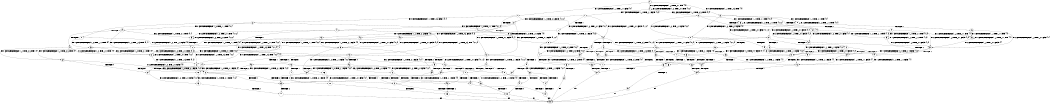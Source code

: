 digraph BCG {
size = "7, 10.5";
center = TRUE;
node [shape = circle];
0 [peripheries = 2];
0 -> 1 [label = "EX !1 !ATOMIC_EXCH_BRANCH (1, +1, TRUE, +1, 1, FALSE) !{0}"];
0 -> 2 [label = "EX !2 !ATOMIC_EXCH_BRANCH (1, +0, TRUE, +0, 1, TRUE) !{0}"];
0 -> 3 [label = "EX !0 !ATOMIC_EXCH_BRANCH (1, +1, TRUE, +0, 3, TRUE) !{0}"];
1 -> 4 [label = "TERMINATE !1"];
1 -> 5 [label = "EX !2 !ATOMIC_EXCH_BRANCH (1, +0, TRUE, +0, 1, FALSE) !{0, 1}"];
1 -> 6 [label = "EX !0 !ATOMIC_EXCH_BRANCH (1, +1, TRUE, +0, 3, FALSE) !{0, 1}"];
2 -> 7 [label = "EX !1 !ATOMIC_EXCH_BRANCH (1, +1, TRUE, +1, 1, FALSE) !{0, 2}"];
2 -> 8 [label = "EX !0 !ATOMIC_EXCH_BRANCH (1, +1, TRUE, +0, 3, TRUE) !{0, 2}"];
2 -> 2 [label = "EX !2 !ATOMIC_EXCH_BRANCH (1, +0, TRUE, +0, 1, TRUE) !{0, 2}"];
3 -> 9 [label = "TERMINATE !0"];
3 -> 10 [label = "EX !1 !ATOMIC_EXCH_BRANCH (1, +1, TRUE, +1, 1, TRUE) !{0}"];
3 -> 11 [label = "EX !2 !ATOMIC_EXCH_BRANCH (1, +0, TRUE, +0, 1, FALSE) !{0}"];
4 -> 12 [label = "EX !2 !ATOMIC_EXCH_BRANCH (1, +0, TRUE, +0, 1, FALSE) !{0}"];
4 -> 13 [label = "EX !0 !ATOMIC_EXCH_BRANCH (1, +1, TRUE, +0, 3, FALSE) !{0}"];
5 -> 14 [label = "TERMINATE !1"];
5 -> 15 [label = "TERMINATE !2"];
5 -> 16 [label = "EX !0 !ATOMIC_EXCH_BRANCH (1, +1, TRUE, +0, 3, TRUE) !{0, 1, 2}"];
6 -> 17 [label = "TERMINATE !1"];
6 -> 18 [label = "EX !2 !ATOMIC_EXCH_BRANCH (1, +0, TRUE, +0, 1, FALSE) !{0, 1}"];
6 -> 19 [label = "EX !0 !ATOMIC_EXCH_BRANCH (1, +0, TRUE, +1, 1, TRUE) !{0, 1}"];
7 -> 20 [label = "TERMINATE !1"];
7 -> 21 [label = "EX !0 !ATOMIC_EXCH_BRANCH (1, +1, TRUE, +0, 3, FALSE) !{0, 1, 2}"];
7 -> 5 [label = "EX !2 !ATOMIC_EXCH_BRANCH (1, +0, TRUE, +0, 1, FALSE) !{0, 1, 2}"];
8 -> 22 [label = "TERMINATE !0"];
8 -> 23 [label = "EX !1 !ATOMIC_EXCH_BRANCH (1, +1, TRUE, +1, 1, TRUE) !{0, 2}"];
8 -> 11 [label = "EX !2 !ATOMIC_EXCH_BRANCH (1, +0, TRUE, +0, 1, FALSE) !{0, 2}"];
9 -> 24 [label = "EX !2 !ATOMIC_EXCH_BRANCH (1, +0, TRUE, +0, 1, FALSE) !{1}"];
9 -> 25 [label = "EX !1 !ATOMIC_EXCH_BRANCH (1, +1, TRUE, +1, 1, TRUE) !{1}"];
10 -> 26 [label = "TERMINATE !0"];
10 -> 27 [label = "EX !2 !ATOMIC_EXCH_BRANCH (1, +0, TRUE, +0, 1, FALSE) !{0, 1}"];
10 -> 10 [label = "EX !1 !ATOMIC_EXCH_BRANCH (1, +1, TRUE, +1, 1, TRUE) !{0, 1}"];
11 -> 28 [label = "TERMINATE !2"];
11 -> 29 [label = "TERMINATE !0"];
11 -> 16 [label = "EX !1 !ATOMIC_EXCH_BRANCH (1, +1, TRUE, +1, 1, FALSE) !{0, 2}"];
12 -> 30 [label = "TERMINATE !2"];
12 -> 31 [label = "EX !0 !ATOMIC_EXCH_BRANCH (1, +1, TRUE, +0, 3, TRUE) !{0, 2}"];
13 -> 32 [label = "EX !2 !ATOMIC_EXCH_BRANCH (1, +0, TRUE, +0, 1, FALSE) !{0}"];
13 -> 33 [label = "EX !0 !ATOMIC_EXCH_BRANCH (1, +0, TRUE, +1, 1, TRUE) !{0}"];
14 -> 30 [label = "TERMINATE !2"];
14 -> 31 [label = "EX !0 !ATOMIC_EXCH_BRANCH (1, +1, TRUE, +0, 3, TRUE) !{0, 2}"];
15 -> 34 [label = "TERMINATE !1"];
15 -> 35 [label = "EX !0 !ATOMIC_EXCH_BRANCH (1, +1, TRUE, +0, 3, TRUE) !{0, 1}"];
16 -> 36 [label = "TERMINATE !1"];
16 -> 37 [label = "TERMINATE !2"];
16 -> 38 [label = "TERMINATE !0"];
17 -> 32 [label = "EX !2 !ATOMIC_EXCH_BRANCH (1, +0, TRUE, +0, 1, FALSE) !{0}"];
17 -> 33 [label = "EX !0 !ATOMIC_EXCH_BRANCH (1, +0, TRUE, +1, 1, TRUE) !{0}"];
18 -> 39 [label = "TERMINATE !1"];
18 -> 40 [label = "TERMINATE !2"];
18 -> 41 [label = "EX !0 !ATOMIC_EXCH_BRANCH (1, +0, TRUE, +1, 1, FALSE) !{0, 1, 2}"];
19 -> 42 [label = "TERMINATE !1"];
19 -> 43 [label = "EX !2 !ATOMIC_EXCH_BRANCH (1, +0, TRUE, +0, 1, TRUE) !{0, 1}"];
19 -> 44 [label = "EX !0 !ATOMIC_EXCH_BRANCH (1, +1, TRUE, +0, 3, TRUE) !{0, 1}"];
20 -> 45 [label = "EX !0 !ATOMIC_EXCH_BRANCH (1, +1, TRUE, +0, 3, FALSE) !{0, 2}"];
20 -> 12 [label = "EX !2 !ATOMIC_EXCH_BRANCH (1, +0, TRUE, +0, 1, FALSE) !{0, 2}"];
21 -> 46 [label = "TERMINATE !1"];
21 -> 18 [label = "EX !2 !ATOMIC_EXCH_BRANCH (1, +0, TRUE, +0, 1, FALSE) !{0, 1, 2}"];
21 -> 47 [label = "EX !0 !ATOMIC_EXCH_BRANCH (1, +0, TRUE, +1, 1, TRUE) !{0, 1, 2}"];
22 -> 48 [label = "EX !1 !ATOMIC_EXCH_BRANCH (1, +1, TRUE, +1, 1, TRUE) !{1, 2}"];
22 -> 24 [label = "EX !2 !ATOMIC_EXCH_BRANCH (1, +0, TRUE, +0, 1, FALSE) !{1, 2}"];
23 -> 49 [label = "TERMINATE !0"];
23 -> 27 [label = "EX !2 !ATOMIC_EXCH_BRANCH (1, +0, TRUE, +0, 1, FALSE) !{0, 1, 2}"];
23 -> 23 [label = "EX !1 !ATOMIC_EXCH_BRANCH (1, +1, TRUE, +1, 1, TRUE) !{0, 1, 2}"];
24 -> 50 [label = "TERMINATE !2"];
24 -> 51 [label = "EX !1 !ATOMIC_EXCH_BRANCH (1, +1, TRUE, +1, 1, FALSE) !{1, 2}"];
25 -> 52 [label = "EX !2 !ATOMIC_EXCH_BRANCH (1, +0, TRUE, +0, 1, FALSE) !{1}"];
25 -> 25 [label = "EX !1 !ATOMIC_EXCH_BRANCH (1, +1, TRUE, +1, 1, TRUE) !{1}"];
26 -> 52 [label = "EX !2 !ATOMIC_EXCH_BRANCH (1, +0, TRUE, +0, 1, FALSE) !{1}"];
26 -> 25 [label = "EX !1 !ATOMIC_EXCH_BRANCH (1, +1, TRUE, +1, 1, TRUE) !{1}"];
27 -> 53 [label = "TERMINATE !2"];
27 -> 54 [label = "TERMINATE !0"];
27 -> 16 [label = "EX !1 !ATOMIC_EXCH_BRANCH (1, +1, TRUE, +1, 1, FALSE) !{0, 1, 2}"];
28 -> 55 [label = "TERMINATE !0"];
28 -> 35 [label = "EX !1 !ATOMIC_EXCH_BRANCH (1, +1, TRUE, +1, 1, FALSE) !{0}"];
29 -> 50 [label = "TERMINATE !2"];
29 -> 51 [label = "EX !1 !ATOMIC_EXCH_BRANCH (1, +1, TRUE, +1, 1, FALSE) !{1, 2}"];
30 -> 56 [label = "EX !0 !ATOMIC_EXCH_BRANCH (1, +1, TRUE, +0, 3, TRUE) !{0}"];
31 -> 57 [label = "TERMINATE !2"];
31 -> 58 [label = "TERMINATE !0"];
32 -> 59 [label = "TERMINATE !2"];
32 -> 60 [label = "EX !0 !ATOMIC_EXCH_BRANCH (1, +0, TRUE, +1, 1, FALSE) !{0, 2}"];
33 -> 61 [label = "EX !2 !ATOMIC_EXCH_BRANCH (1, +0, TRUE, +0, 1, TRUE) !{0}"];
33 -> 62 [label = "EX !0 !ATOMIC_EXCH_BRANCH (1, +1, TRUE, +0, 3, TRUE) !{0}"];
34 -> 56 [label = "EX !0 !ATOMIC_EXCH_BRANCH (1, +1, TRUE, +0, 3, TRUE) !{0}"];
35 -> 63 [label = "TERMINATE !1"];
35 -> 64 [label = "TERMINATE !0"];
36 -> 57 [label = "TERMINATE !2"];
36 -> 58 [label = "TERMINATE !0"];
37 -> 63 [label = "TERMINATE !1"];
37 -> 64 [label = "TERMINATE !0"];
38 -> 65 [label = "TERMINATE !1"];
38 -> 66 [label = "TERMINATE !2"];
39 -> 59 [label = "TERMINATE !2"];
39 -> 60 [label = "EX !0 !ATOMIC_EXCH_BRANCH (1, +0, TRUE, +1, 1, FALSE) !{0, 2}"];
40 -> 67 [label = "TERMINATE !1"];
40 -> 68 [label = "EX !0 !ATOMIC_EXCH_BRANCH (1, +0, TRUE, +1, 1, FALSE) !{0, 1}"];
41 -> 69 [label = "TERMINATE !1"];
41 -> 70 [label = "TERMINATE !2"];
41 -> 71 [label = "TERMINATE !0"];
42 -> 61 [label = "EX !2 !ATOMIC_EXCH_BRANCH (1, +0, TRUE, +0, 1, TRUE) !{0}"];
42 -> 62 [label = "EX !0 !ATOMIC_EXCH_BRANCH (1, +1, TRUE, +0, 3, TRUE) !{0}"];
43 -> 72 [label = "TERMINATE !1"];
43 -> 43 [label = "EX !2 !ATOMIC_EXCH_BRANCH (1, +0, TRUE, +0, 1, TRUE) !{0, 1, 2}"];
43 -> 73 [label = "EX !0 !ATOMIC_EXCH_BRANCH (1, +1, TRUE, +0, 3, TRUE) !{0, 1, 2}"];
44 -> 74 [label = "TERMINATE !1"];
44 -> 75 [label = "TERMINATE !0"];
44 -> 76 [label = "EX !2 !ATOMIC_EXCH_BRANCH (1, +0, TRUE, +0, 1, FALSE) !{0, 1}"];
45 -> 32 [label = "EX !2 !ATOMIC_EXCH_BRANCH (1, +0, TRUE, +0, 1, FALSE) !{0, 2}"];
45 -> 77 [label = "EX !0 !ATOMIC_EXCH_BRANCH (1, +0, TRUE, +1, 1, TRUE) !{0, 2}"];
46 -> 32 [label = "EX !2 !ATOMIC_EXCH_BRANCH (1, +0, TRUE, +0, 1, FALSE) !{0, 2}"];
46 -> 77 [label = "EX !0 !ATOMIC_EXCH_BRANCH (1, +0, TRUE, +1, 1, TRUE) !{0, 2}"];
47 -> 72 [label = "TERMINATE !1"];
47 -> 43 [label = "EX !2 !ATOMIC_EXCH_BRANCH (1, +0, TRUE, +0, 1, TRUE) !{0, 1, 2}"];
47 -> 73 [label = "EX !0 !ATOMIC_EXCH_BRANCH (1, +1, TRUE, +0, 3, TRUE) !{0, 1, 2}"];
48 -> 52 [label = "EX !2 !ATOMIC_EXCH_BRANCH (1, +0, TRUE, +0, 1, FALSE) !{1, 2}"];
48 -> 48 [label = "EX !1 !ATOMIC_EXCH_BRANCH (1, +1, TRUE, +1, 1, TRUE) !{1, 2}"];
49 -> 52 [label = "EX !2 !ATOMIC_EXCH_BRANCH (1, +0, TRUE, +0, 1, FALSE) !{1, 2}"];
49 -> 48 [label = "EX !1 !ATOMIC_EXCH_BRANCH (1, +1, TRUE, +1, 1, TRUE) !{1, 2}"];
50 -> 78 [label = "EX !1 !ATOMIC_EXCH_BRANCH (1, +1, TRUE, +1, 1, FALSE) !{1}"];
51 -> 65 [label = "TERMINATE !1"];
51 -> 66 [label = "TERMINATE !2"];
52 -> 79 [label = "TERMINATE !2"];
52 -> 51 [label = "EX !1 !ATOMIC_EXCH_BRANCH (1, +1, TRUE, +1, 1, FALSE) !{1, 2}"];
53 -> 80 [label = "TERMINATE !0"];
53 -> 35 [label = "EX !1 !ATOMIC_EXCH_BRANCH (1, +1, TRUE, +1, 1, FALSE) !{0, 1}"];
54 -> 79 [label = "TERMINATE !2"];
54 -> 51 [label = "EX !1 !ATOMIC_EXCH_BRANCH (1, +1, TRUE, +1, 1, FALSE) !{1, 2}"];
55 -> 78 [label = "EX !1 !ATOMIC_EXCH_BRANCH (1, +1, TRUE, +1, 1, FALSE) !{1}"];
56 -> 81 [label = "TERMINATE !0"];
57 -> 81 [label = "TERMINATE !0"];
58 -> 82 [label = "TERMINATE !2"];
59 -> 83 [label = "EX !0 !ATOMIC_EXCH_BRANCH (1, +0, TRUE, +1, 1, FALSE) !{0}"];
60 -> 84 [label = "TERMINATE !2"];
60 -> 85 [label = "TERMINATE !0"];
61 -> 61 [label = "EX !2 !ATOMIC_EXCH_BRANCH (1, +0, TRUE, +0, 1, TRUE) !{0, 2}"];
61 -> 86 [label = "EX !0 !ATOMIC_EXCH_BRANCH (1, +1, TRUE, +0, 3, TRUE) !{0, 2}"];
62 -> 87 [label = "TERMINATE !0"];
62 -> 88 [label = "EX !2 !ATOMIC_EXCH_BRANCH (1, +0, TRUE, +0, 1, FALSE) !{0}"];
63 -> 81 [label = "TERMINATE !0"];
64 -> 89 [label = "TERMINATE !1"];
65 -> 90 [label = "TERMINATE !2"];
66 -> 89 [label = "TERMINATE !1"];
67 -> 83 [label = "EX !0 !ATOMIC_EXCH_BRANCH (1, +0, TRUE, +1, 1, FALSE) !{0}"];
68 -> 91 [label = "TERMINATE !1"];
68 -> 92 [label = "TERMINATE !0"];
69 -> 84 [label = "TERMINATE !2"];
69 -> 85 [label = "TERMINATE !0"];
70 -> 91 [label = "TERMINATE !1"];
70 -> 92 [label = "TERMINATE !0"];
71 -> 93 [label = "TERMINATE !1"];
71 -> 94 [label = "TERMINATE !2"];
72 -> 61 [label = "EX !2 !ATOMIC_EXCH_BRANCH (1, +0, TRUE, +0, 1, TRUE) !{0, 2}"];
72 -> 86 [label = "EX !0 !ATOMIC_EXCH_BRANCH (1, +1, TRUE, +0, 3, TRUE) !{0, 2}"];
73 -> 95 [label = "TERMINATE !1"];
73 -> 96 [label = "TERMINATE !0"];
73 -> 76 [label = "EX !2 !ATOMIC_EXCH_BRANCH (1, +0, TRUE, +0, 1, FALSE) !{0, 1, 2}"];
74 -> 87 [label = "TERMINATE !0"];
74 -> 88 [label = "EX !2 !ATOMIC_EXCH_BRANCH (1, +0, TRUE, +0, 1, FALSE) !{0}"];
75 -> 97 [label = "TERMINATE !1"];
75 -> 98 [label = "EX !2 !ATOMIC_EXCH_BRANCH (1, +0, TRUE, +0, 1, FALSE) !{1}"];
76 -> 69 [label = "TERMINATE !1"];
76 -> 70 [label = "TERMINATE !2"];
76 -> 71 [label = "TERMINATE !0"];
77 -> 61 [label = "EX !2 !ATOMIC_EXCH_BRANCH (1, +0, TRUE, +0, 1, TRUE) !{0, 2}"];
77 -> 86 [label = "EX !0 !ATOMIC_EXCH_BRANCH (1, +1, TRUE, +0, 3, TRUE) !{0, 2}"];
78 -> 89 [label = "TERMINATE !1"];
79 -> 78 [label = "EX !1 !ATOMIC_EXCH_BRANCH (1, +1, TRUE, +1, 1, FALSE) !{1}"];
80 -> 78 [label = "EX !1 !ATOMIC_EXCH_BRANCH (1, +1, TRUE, +1, 1, FALSE) !{1}"];
81 -> 99 [label = "exit"];
82 -> 99 [label = "exit"];
83 -> 100 [label = "TERMINATE !0"];
84 -> 100 [label = "TERMINATE !0"];
85 -> 101 [label = "TERMINATE !2"];
86 -> 102 [label = "TERMINATE !0"];
86 -> 88 [label = "EX !2 !ATOMIC_EXCH_BRANCH (1, +0, TRUE, +0, 1, FALSE) !{0, 2}"];
87 -> 103 [label = "EX !2 !ATOMIC_EXCH_BRANCH (1, +0, TRUE, +0, 1, FALSE) !{1, 2}"];
88 -> 84 [label = "TERMINATE !2"];
88 -> 85 [label = "TERMINATE !0"];
89 -> 99 [label = "exit"];
90 -> 99 [label = "exit"];
91 -> 100 [label = "TERMINATE !0"];
92 -> 104 [label = "TERMINATE !1"];
93 -> 105 [label = "TERMINATE !2"];
94 -> 104 [label = "TERMINATE !1"];
95 -> 102 [label = "TERMINATE !0"];
95 -> 88 [label = "EX !2 !ATOMIC_EXCH_BRANCH (1, +0, TRUE, +0, 1, FALSE) !{0, 2}"];
96 -> 106 [label = "TERMINATE !1"];
96 -> 98 [label = "EX !2 !ATOMIC_EXCH_BRANCH (1, +0, TRUE, +0, 1, FALSE) !{1, 2}"];
97 -> 107 [label = "EX !2 !ATOMIC_EXCH_BRANCH (1, +0, TRUE, +0, 1, FALSE) !{2}"];
98 -> 93 [label = "TERMINATE !1"];
98 -> 94 [label = "TERMINATE !2"];
100 -> 99 [label = "exit"];
101 -> 99 [label = "exit"];
102 -> 103 [label = "EX !2 !ATOMIC_EXCH_BRANCH (1, +0, TRUE, +0, 1, FALSE) !{1, 2}"];
103 -> 101 [label = "TERMINATE !2"];
104 -> 99 [label = "exit"];
105 -> 99 [label = "exit"];
106 -> 107 [label = "EX !2 !ATOMIC_EXCH_BRANCH (1, +0, TRUE, +0, 1, FALSE) !{2}"];
107 -> 105 [label = "TERMINATE !2"];
}
